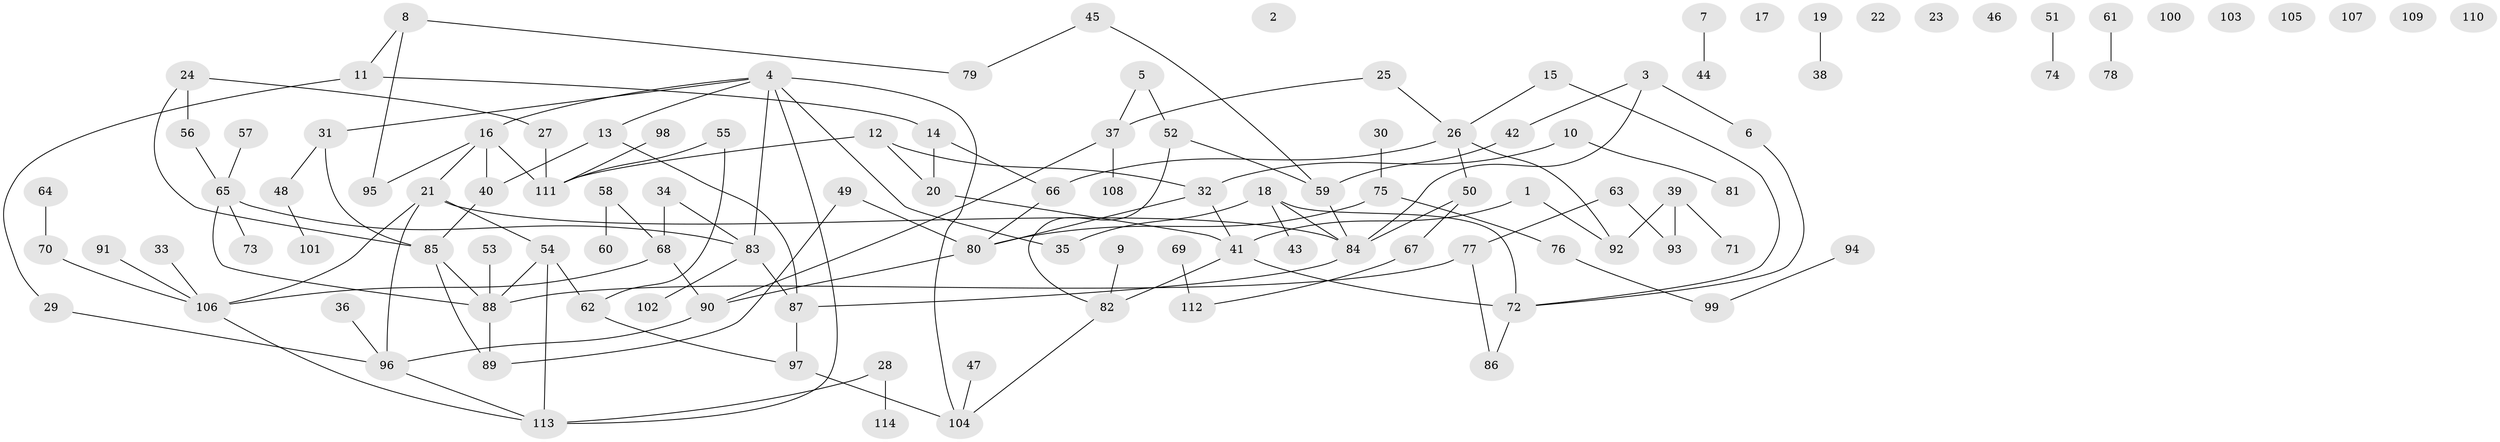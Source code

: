 // coarse degree distribution, {9: 0.015384615384615385, 5: 0.16923076923076924, 2: 0.23076923076923078, 3: 0.24615384615384617, 4: 0.12307692307692308, 6: 0.03076923076923077, 1: 0.18461538461538463}
// Generated by graph-tools (version 1.1) at 2025/35/03/04/25 23:35:44]
// undirected, 114 vertices, 135 edges
graph export_dot {
  node [color=gray90,style=filled];
  1;
  2;
  3;
  4;
  5;
  6;
  7;
  8;
  9;
  10;
  11;
  12;
  13;
  14;
  15;
  16;
  17;
  18;
  19;
  20;
  21;
  22;
  23;
  24;
  25;
  26;
  27;
  28;
  29;
  30;
  31;
  32;
  33;
  34;
  35;
  36;
  37;
  38;
  39;
  40;
  41;
  42;
  43;
  44;
  45;
  46;
  47;
  48;
  49;
  50;
  51;
  52;
  53;
  54;
  55;
  56;
  57;
  58;
  59;
  60;
  61;
  62;
  63;
  64;
  65;
  66;
  67;
  68;
  69;
  70;
  71;
  72;
  73;
  74;
  75;
  76;
  77;
  78;
  79;
  80;
  81;
  82;
  83;
  84;
  85;
  86;
  87;
  88;
  89;
  90;
  91;
  92;
  93;
  94;
  95;
  96;
  97;
  98;
  99;
  100;
  101;
  102;
  103;
  104;
  105;
  106;
  107;
  108;
  109;
  110;
  111;
  112;
  113;
  114;
  1 -- 41;
  1 -- 92;
  3 -- 6;
  3 -- 42;
  3 -- 84;
  4 -- 13;
  4 -- 16;
  4 -- 31;
  4 -- 35;
  4 -- 83;
  4 -- 104;
  4 -- 113;
  5 -- 37;
  5 -- 52;
  6 -- 72;
  7 -- 44;
  8 -- 11;
  8 -- 79;
  8 -- 95;
  9 -- 82;
  10 -- 32;
  10 -- 81;
  11 -- 14;
  11 -- 29;
  12 -- 20;
  12 -- 32;
  12 -- 111;
  13 -- 40;
  13 -- 87;
  14 -- 20;
  14 -- 66;
  15 -- 26;
  15 -- 72;
  16 -- 21;
  16 -- 40;
  16 -- 95;
  16 -- 111;
  18 -- 35;
  18 -- 43;
  18 -- 72;
  18 -- 84;
  19 -- 38;
  20 -- 41;
  21 -- 54;
  21 -- 84;
  21 -- 96;
  21 -- 106;
  24 -- 27;
  24 -- 56;
  24 -- 85;
  25 -- 26;
  25 -- 37;
  26 -- 50;
  26 -- 66;
  26 -- 92;
  27 -- 111;
  28 -- 113;
  28 -- 114;
  29 -- 96;
  30 -- 75;
  31 -- 48;
  31 -- 85;
  32 -- 41;
  32 -- 80;
  33 -- 106;
  34 -- 68;
  34 -- 83;
  36 -- 96;
  37 -- 90;
  37 -- 108;
  39 -- 71;
  39 -- 92;
  39 -- 93;
  40 -- 85;
  41 -- 72;
  41 -- 82;
  42 -- 59;
  45 -- 59;
  45 -- 79;
  47 -- 104;
  48 -- 101;
  49 -- 80;
  49 -- 89;
  50 -- 67;
  50 -- 84;
  51 -- 74;
  52 -- 59;
  52 -- 82;
  53 -- 88;
  54 -- 62;
  54 -- 88;
  54 -- 113;
  55 -- 62;
  55 -- 111;
  56 -- 65;
  57 -- 65;
  58 -- 60;
  58 -- 68;
  59 -- 84;
  61 -- 78;
  62 -- 97;
  63 -- 77;
  63 -- 93;
  64 -- 70;
  65 -- 73;
  65 -- 83;
  65 -- 88;
  66 -- 80;
  67 -- 112;
  68 -- 90;
  68 -- 106;
  69 -- 112;
  70 -- 106;
  72 -- 86;
  75 -- 76;
  75 -- 80;
  76 -- 99;
  77 -- 86;
  77 -- 88;
  80 -- 90;
  82 -- 104;
  83 -- 87;
  83 -- 102;
  84 -- 87;
  85 -- 88;
  85 -- 89;
  87 -- 97;
  88 -- 89;
  90 -- 96;
  91 -- 106;
  94 -- 99;
  96 -- 113;
  97 -- 104;
  98 -- 111;
  106 -- 113;
}
